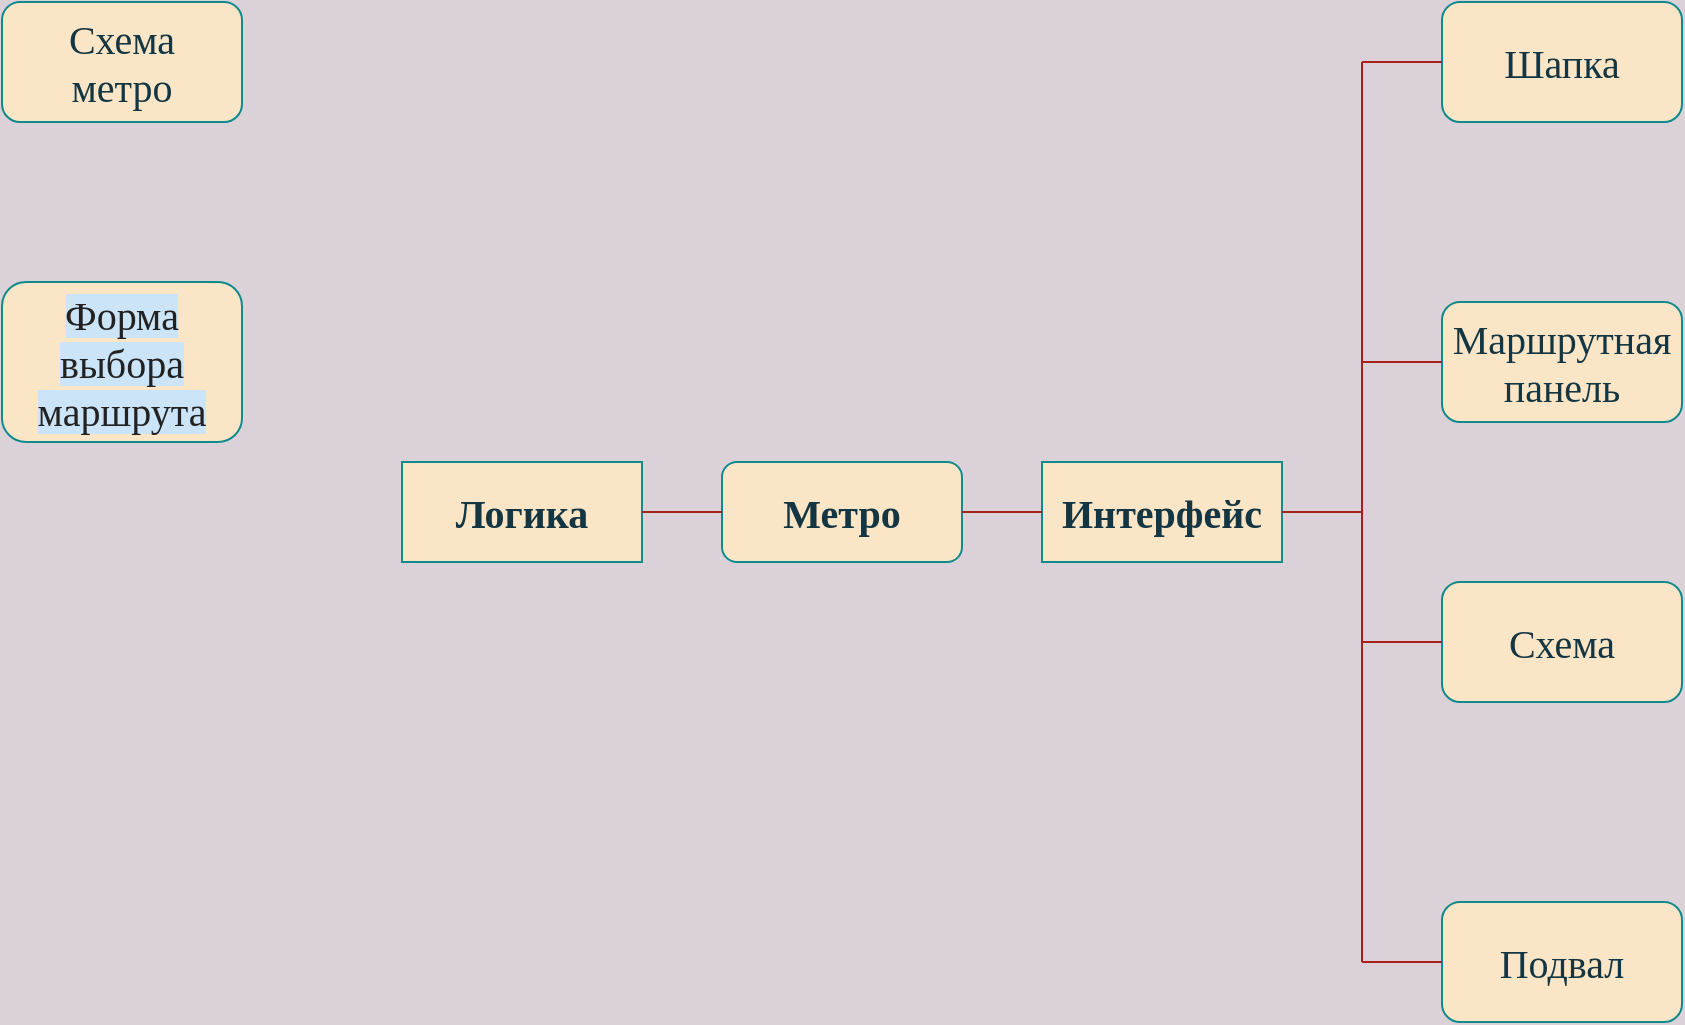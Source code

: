 <mxfile version="14.6.12" type="github">
  <diagram id="VhirNXBc8BUo8Ws5Ngwz" name="Page-1">
    <mxGraphModel dx="1054" dy="647" grid="1" gridSize="10" guides="1" tooltips="1" connect="1" arrows="1" fold="1" page="1" pageScale="1" pageWidth="1169" pageHeight="827" background="#DAD2D8" math="0" shadow="0">
      <root>
        <mxCell id="0" />
        <mxCell id="1" parent="0" />
        <mxCell id="hveAdcwGdqv-MiLM6Rzx-1" value="Метро" style="rounded=1;whiteSpace=wrap;html=1;fillColor=#FAE5C7;strokeColor=#0F8B8D;fontColor=#143642;fontFamily=Times New Roman;textDirection=ltr;fontSize=20;fontStyle=1" vertex="1" parent="1">
          <mxGeometry x="480" y="300" width="120" height="50" as="geometry" />
        </mxCell>
        <mxCell id="hveAdcwGdqv-MiLM6Rzx-2" value="Интерфейс" style="rounded=0;whiteSpace=wrap;html=1;sketch=0;fontFamily=Times New Roman;fontSize=20;fontColor=#143642;strokeColor=#0F8B8D;fillColor=#FAE5C7;textDirection=ltr;fontStyle=1" vertex="1" parent="1">
          <mxGeometry x="640" y="300" width="120" height="50" as="geometry" />
        </mxCell>
        <mxCell id="hveAdcwGdqv-MiLM6Rzx-3" value="Логика" style="rounded=0;whiteSpace=wrap;html=1;sketch=0;fontFamily=Times New Roman;fontSize=20;fontColor=#143642;strokeColor=#0F8B8D;fillColor=#FAE5C7;textDirection=ltr;fontStyle=1" vertex="1" parent="1">
          <mxGeometry x="320" y="300" width="120" height="50" as="geometry" />
        </mxCell>
        <mxCell id="hveAdcwGdqv-MiLM6Rzx-4" value="" style="endArrow=none;html=1;fontFamily=Times New Roman;fontSize=20;fontColor=#143642;strokeColor=#A8201A;fillColor=#FAE5C7;exitX=1;exitY=0.5;exitDx=0;exitDy=0;entryX=0;entryY=0.5;entryDx=0;entryDy=0;" edge="1" parent="1" source="hveAdcwGdqv-MiLM6Rzx-3" target="hveAdcwGdqv-MiLM6Rzx-1">
          <mxGeometry width="50" height="50" relative="1" as="geometry">
            <mxPoint x="500" y="360" as="sourcePoint" />
            <mxPoint x="550" y="310" as="targetPoint" />
          </mxGeometry>
        </mxCell>
        <mxCell id="hveAdcwGdqv-MiLM6Rzx-5" value="" style="endArrow=none;html=1;fontFamily=Times New Roman;fontSize=20;fontColor=#143642;strokeColor=#A8201A;fillColor=#FAE5C7;exitX=0;exitY=0.5;exitDx=0;exitDy=0;entryX=1;entryY=0.5;entryDx=0;entryDy=0;" edge="1" parent="1" source="hveAdcwGdqv-MiLM6Rzx-2" target="hveAdcwGdqv-MiLM6Rzx-1">
          <mxGeometry width="50" height="50" relative="1" as="geometry">
            <mxPoint x="500" y="360" as="sourcePoint" />
            <mxPoint x="550" y="310" as="targetPoint" />
          </mxGeometry>
        </mxCell>
        <mxCell id="hveAdcwGdqv-MiLM6Rzx-6" value="Шапка" style="rounded=1;whiteSpace=wrap;html=1;sketch=0;fontFamily=Times New Roman;fontSize=20;fontColor=#143642;strokeColor=#0F8B8D;fillColor=#FAE5C7;textDirection=ltr;" vertex="1" parent="1">
          <mxGeometry x="840" y="70" width="120" height="60" as="geometry" />
        </mxCell>
        <mxCell id="hveAdcwGdqv-MiLM6Rzx-8" value="&lt;br&gt;Маршрутная панель&lt;br&gt;&lt;br&gt;" style="rounded=1;whiteSpace=wrap;html=1;sketch=0;fontFamily=Times New Roman;fontSize=20;fontColor=#143642;strokeColor=#0F8B8D;fillColor=#FAE5C7;" vertex="1" parent="1">
          <mxGeometry x="840" y="220" width="120" height="60" as="geometry" />
        </mxCell>
        <mxCell id="hveAdcwGdqv-MiLM6Rzx-9" value="Схема" style="rounded=1;whiteSpace=wrap;html=1;sketch=0;fontFamily=Times New Roman;fontSize=20;fontColor=#143642;strokeColor=#0F8B8D;fillColor=#FAE5C7;" vertex="1" parent="1">
          <mxGeometry x="840" y="360" width="120" height="60" as="geometry" />
        </mxCell>
        <mxCell id="hveAdcwGdqv-MiLM6Rzx-10" value="Подвал" style="rounded=1;whiteSpace=wrap;html=1;sketch=0;fontFamily=Times New Roman;fontSize=20;fontColor=#143642;strokeColor=#0F8B8D;fillColor=#FAE5C7;" vertex="1" parent="1">
          <mxGeometry x="840" y="520" width="120" height="60" as="geometry" />
        </mxCell>
        <mxCell id="hveAdcwGdqv-MiLM6Rzx-11" value="" style="endArrow=none;html=1;fontFamily=Times New Roman;fontSize=20;fontColor=#143642;strokeColor=#A8201A;fillColor=#FAE5C7;exitX=1;exitY=0.5;exitDx=0;exitDy=0;" edge="1" parent="1" source="hveAdcwGdqv-MiLM6Rzx-2">
          <mxGeometry width="50" height="50" relative="1" as="geometry">
            <mxPoint x="500" y="320" as="sourcePoint" />
            <mxPoint x="800" y="325" as="targetPoint" />
            <Array as="points">
              <mxPoint x="780" y="325" />
            </Array>
          </mxGeometry>
        </mxCell>
        <mxCell id="hveAdcwGdqv-MiLM6Rzx-12" value="" style="endArrow=none;html=1;fontFamily=Times New Roman;fontSize=20;fontColor=#143642;strokeColor=#A8201A;fillColor=#FAE5C7;" edge="1" parent="1">
          <mxGeometry width="50" height="50" relative="1" as="geometry">
            <mxPoint x="800" y="550" as="sourcePoint" />
            <mxPoint x="800" y="100" as="targetPoint" />
          </mxGeometry>
        </mxCell>
        <mxCell id="hveAdcwGdqv-MiLM6Rzx-13" value="" style="endArrow=none;html=1;fontFamily=Times New Roman;fontSize=20;fontColor=#143642;strokeColor=#A8201A;fillColor=#FAE5C7;exitX=0;exitY=0.5;exitDx=0;exitDy=0;" edge="1" parent="1" source="hveAdcwGdqv-MiLM6Rzx-6">
          <mxGeometry width="50" height="50" relative="1" as="geometry">
            <mxPoint x="500" y="320" as="sourcePoint" />
            <mxPoint x="800" y="100" as="targetPoint" />
          </mxGeometry>
        </mxCell>
        <mxCell id="hveAdcwGdqv-MiLM6Rzx-14" value="" style="endArrow=none;html=1;fontFamily=Times New Roman;fontSize=20;fontColor=#143642;strokeColor=#A8201A;fillColor=#FAE5C7;exitX=0;exitY=0.5;exitDx=0;exitDy=0;" edge="1" parent="1" source="hveAdcwGdqv-MiLM6Rzx-10">
          <mxGeometry width="50" height="50" relative="1" as="geometry">
            <mxPoint x="500" y="320" as="sourcePoint" />
            <mxPoint x="800" y="550" as="targetPoint" />
          </mxGeometry>
        </mxCell>
        <mxCell id="hveAdcwGdqv-MiLM6Rzx-15" value="" style="endArrow=none;html=1;fontFamily=Times New Roman;fontSize=20;fontColor=#143642;strokeColor=#A8201A;fillColor=#FAE5C7;exitX=0;exitY=0.5;exitDx=0;exitDy=0;" edge="1" parent="1" source="hveAdcwGdqv-MiLM6Rzx-8">
          <mxGeometry width="50" height="50" relative="1" as="geometry">
            <mxPoint x="830" y="250" as="sourcePoint" />
            <mxPoint x="800" y="250" as="targetPoint" />
          </mxGeometry>
        </mxCell>
        <mxCell id="hveAdcwGdqv-MiLM6Rzx-17" value="" style="endArrow=none;html=1;fontFamily=Times New Roman;fontSize=20;fontColor=#143642;strokeColor=#A8201A;fillColor=#FAE5C7;exitX=0;exitY=0.5;exitDx=0;exitDy=0;" edge="1" parent="1" source="hveAdcwGdqv-MiLM6Rzx-9">
          <mxGeometry width="50" height="50" relative="1" as="geometry">
            <mxPoint x="500" y="320" as="sourcePoint" />
            <mxPoint x="800" y="390" as="targetPoint" />
          </mxGeometry>
        </mxCell>
        <mxCell id="hveAdcwGdqv-MiLM6Rzx-18" value="Схема&lt;br&gt;метро&lt;br&gt;" style="rounded=1;whiteSpace=wrap;html=1;sketch=0;fontFamily=Times New Roman;fontSize=20;fontColor=#143642;strokeColor=#0F8B8D;fillColor=#FAE5C7;textDirection=ltr;" vertex="1" parent="1">
          <mxGeometry x="120" y="70" width="120" height="60" as="geometry" />
        </mxCell>
        <mxCell id="hveAdcwGdqv-MiLM6Rzx-19" value="&lt;font color=&quot;#222222&quot;&gt;&lt;span style=&quot;background-color: rgb(204 , 228 , 247)&quot;&gt;Форма&lt;br&gt;выбора &lt;br&gt;маршрута&lt;br&gt;&lt;/span&gt;&lt;/font&gt;" style="rounded=1;whiteSpace=wrap;html=1;sketch=0;fontFamily=Times New Roman;fontSize=20;fontColor=#143642;strokeColor=#0F8B8D;fillColor=#FAE5C7;textDirection=ltr;" vertex="1" parent="1">
          <mxGeometry x="120" y="210" width="120" height="80" as="geometry" />
        </mxCell>
      </root>
    </mxGraphModel>
  </diagram>
</mxfile>

